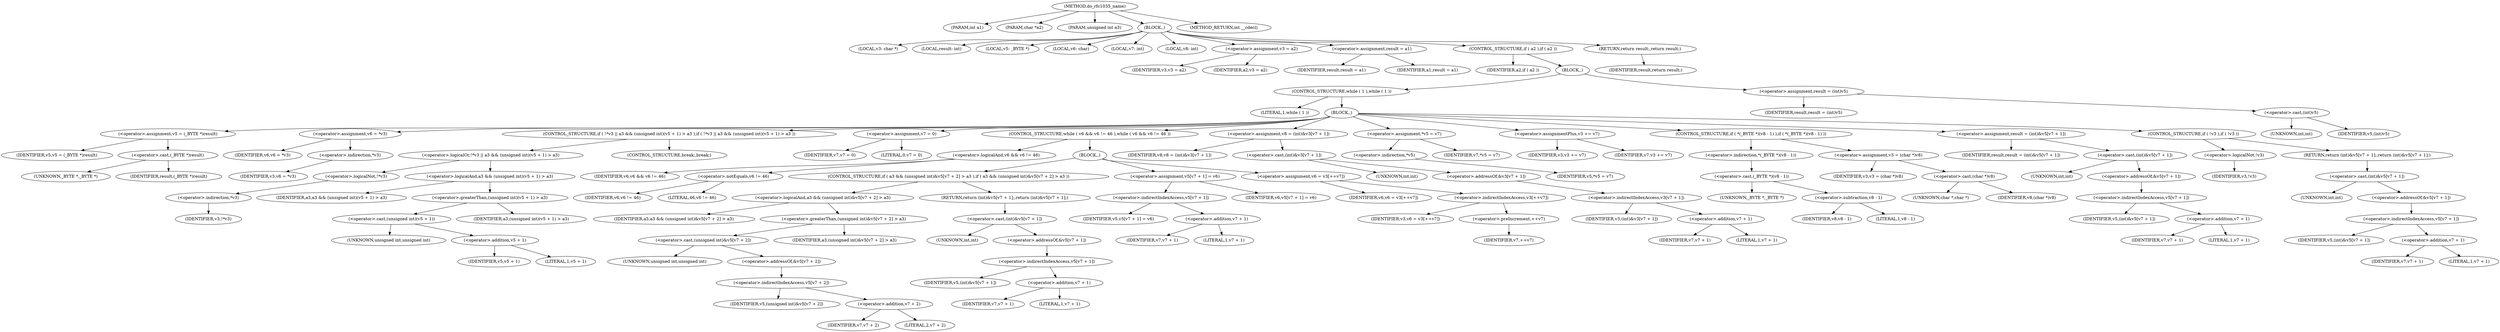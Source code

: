 digraph do_rfc1035_name {  
"1000107" [label = "(METHOD,do_rfc1035_name)" ]
"1000108" [label = "(PARAM,int a1)" ]
"1000109" [label = "(PARAM,char *a2)" ]
"1000110" [label = "(PARAM,unsigned int a3)" ]
"1000111" [label = "(BLOCK,,)" ]
"1000112" [label = "(LOCAL,v3: char *)" ]
"1000113" [label = "(LOCAL,result: int)" ]
"1000114" [label = "(LOCAL,v5: _BYTE *)" ]
"1000115" [label = "(LOCAL,v6: char)" ]
"1000116" [label = "(LOCAL,v7: int)" ]
"1000117" [label = "(LOCAL,v8: int)" ]
"1000118" [label = "(<operator>.assignment,v3 = a2)" ]
"1000119" [label = "(IDENTIFIER,v3,v3 = a2)" ]
"1000120" [label = "(IDENTIFIER,a2,v3 = a2)" ]
"1000121" [label = "(<operator>.assignment,result = a1)" ]
"1000122" [label = "(IDENTIFIER,result,result = a1)" ]
"1000123" [label = "(IDENTIFIER,a1,result = a1)" ]
"1000124" [label = "(CONTROL_STRUCTURE,if ( a2 ),if ( a2 ))" ]
"1000125" [label = "(IDENTIFIER,a2,if ( a2 ))" ]
"1000126" [label = "(BLOCK,,)" ]
"1000127" [label = "(CONTROL_STRUCTURE,while ( 1 ),while ( 1 ))" ]
"1000128" [label = "(LITERAL,1,while ( 1 ))" ]
"1000129" [label = "(BLOCK,,)" ]
"1000130" [label = "(<operator>.assignment,v5 = (_BYTE *)result)" ]
"1000131" [label = "(IDENTIFIER,v5,v5 = (_BYTE *)result)" ]
"1000132" [label = "(<operator>.cast,(_BYTE *)result)" ]
"1000133" [label = "(UNKNOWN,_BYTE *,_BYTE *)" ]
"1000134" [label = "(IDENTIFIER,result,(_BYTE *)result)" ]
"1000135" [label = "(<operator>.assignment,v6 = *v3)" ]
"1000136" [label = "(IDENTIFIER,v6,v6 = *v3)" ]
"1000137" [label = "(<operator>.indirection,*v3)" ]
"1000138" [label = "(IDENTIFIER,v3,v6 = *v3)" ]
"1000139" [label = "(CONTROL_STRUCTURE,if ( !*v3 || a3 && (unsigned int)(v5 + 1) > a3 ),if ( !*v3 || a3 && (unsigned int)(v5 + 1) > a3 ))" ]
"1000140" [label = "(<operator>.logicalOr,!*v3 || a3 && (unsigned int)(v5 + 1) > a3)" ]
"1000141" [label = "(<operator>.logicalNot,!*v3)" ]
"1000142" [label = "(<operator>.indirection,*v3)" ]
"1000143" [label = "(IDENTIFIER,v3,!*v3)" ]
"1000144" [label = "(<operator>.logicalAnd,a3 && (unsigned int)(v5 + 1) > a3)" ]
"1000145" [label = "(IDENTIFIER,a3,a3 && (unsigned int)(v5 + 1) > a3)" ]
"1000146" [label = "(<operator>.greaterThan,(unsigned int)(v5 + 1) > a3)" ]
"1000147" [label = "(<operator>.cast,(unsigned int)(v5 + 1))" ]
"1000148" [label = "(UNKNOWN,unsigned int,unsigned int)" ]
"1000149" [label = "(<operator>.addition,v5 + 1)" ]
"1000150" [label = "(IDENTIFIER,v5,v5 + 1)" ]
"1000151" [label = "(LITERAL,1,v5 + 1)" ]
"1000152" [label = "(IDENTIFIER,a3,(unsigned int)(v5 + 1) > a3)" ]
"1000153" [label = "(CONTROL_STRUCTURE,break;,break;)" ]
"1000154" [label = "(<operator>.assignment,v7 = 0)" ]
"1000155" [label = "(IDENTIFIER,v7,v7 = 0)" ]
"1000156" [label = "(LITERAL,0,v7 = 0)" ]
"1000157" [label = "(CONTROL_STRUCTURE,while ( v6 && v6 != 46 ),while ( v6 && v6 != 46 ))" ]
"1000158" [label = "(<operator>.logicalAnd,v6 && v6 != 46)" ]
"1000159" [label = "(IDENTIFIER,v6,v6 && v6 != 46)" ]
"1000160" [label = "(<operator>.notEquals,v6 != 46)" ]
"1000161" [label = "(IDENTIFIER,v6,v6 != 46)" ]
"1000162" [label = "(LITERAL,46,v6 != 46)" ]
"1000163" [label = "(BLOCK,,)" ]
"1000164" [label = "(CONTROL_STRUCTURE,if ( a3 && (unsigned int)&v5[v7 + 2] > a3 ),if ( a3 && (unsigned int)&v5[v7 + 2] > a3 ))" ]
"1000165" [label = "(<operator>.logicalAnd,a3 && (unsigned int)&v5[v7 + 2] > a3)" ]
"1000166" [label = "(IDENTIFIER,a3,a3 && (unsigned int)&v5[v7 + 2] > a3)" ]
"1000167" [label = "(<operator>.greaterThan,(unsigned int)&v5[v7 + 2] > a3)" ]
"1000168" [label = "(<operator>.cast,(unsigned int)&v5[v7 + 2])" ]
"1000169" [label = "(UNKNOWN,unsigned int,unsigned int)" ]
"1000170" [label = "(<operator>.addressOf,&v5[v7 + 2])" ]
"1000171" [label = "(<operator>.indirectIndexAccess,v5[v7 + 2])" ]
"1000172" [label = "(IDENTIFIER,v5,(unsigned int)&v5[v7 + 2])" ]
"1000173" [label = "(<operator>.addition,v7 + 2)" ]
"1000174" [label = "(IDENTIFIER,v7,v7 + 2)" ]
"1000175" [label = "(LITERAL,2,v7 + 2)" ]
"1000176" [label = "(IDENTIFIER,a3,(unsigned int)&v5[v7 + 2] > a3)" ]
"1000177" [label = "(RETURN,return (int)&v5[v7 + 1];,return (int)&v5[v7 + 1];)" ]
"1000178" [label = "(<operator>.cast,(int)&v5[v7 + 1])" ]
"1000179" [label = "(UNKNOWN,int,int)" ]
"1000180" [label = "(<operator>.addressOf,&v5[v7 + 1])" ]
"1000181" [label = "(<operator>.indirectIndexAccess,v5[v7 + 1])" ]
"1000182" [label = "(IDENTIFIER,v5,(int)&v5[v7 + 1])" ]
"1000183" [label = "(<operator>.addition,v7 + 1)" ]
"1000184" [label = "(IDENTIFIER,v7,v7 + 1)" ]
"1000185" [label = "(LITERAL,1,v7 + 1)" ]
"1000186" [label = "(<operator>.assignment,v5[v7 + 1] = v6)" ]
"1000187" [label = "(<operator>.indirectIndexAccess,v5[v7 + 1])" ]
"1000188" [label = "(IDENTIFIER,v5,v5[v7 + 1] = v6)" ]
"1000189" [label = "(<operator>.addition,v7 + 1)" ]
"1000190" [label = "(IDENTIFIER,v7,v7 + 1)" ]
"1000191" [label = "(LITERAL,1,v7 + 1)" ]
"1000192" [label = "(IDENTIFIER,v6,v5[v7 + 1] = v6)" ]
"1000193" [label = "(<operator>.assignment,v6 = v3[++v7])" ]
"1000194" [label = "(IDENTIFIER,v6,v6 = v3[++v7])" ]
"1000195" [label = "(<operator>.indirectIndexAccess,v3[++v7])" ]
"1000196" [label = "(IDENTIFIER,v3,v6 = v3[++v7])" ]
"1000197" [label = "(<operator>.preIncrement,++v7)" ]
"1000198" [label = "(IDENTIFIER,v7,++v7)" ]
"1000199" [label = "(<operator>.assignment,v8 = (int)&v3[v7 + 1])" ]
"1000200" [label = "(IDENTIFIER,v8,v8 = (int)&v3[v7 + 1])" ]
"1000201" [label = "(<operator>.cast,(int)&v3[v7 + 1])" ]
"1000202" [label = "(UNKNOWN,int,int)" ]
"1000203" [label = "(<operator>.addressOf,&v3[v7 + 1])" ]
"1000204" [label = "(<operator>.indirectIndexAccess,v3[v7 + 1])" ]
"1000205" [label = "(IDENTIFIER,v3,(int)&v3[v7 + 1])" ]
"1000206" [label = "(<operator>.addition,v7 + 1)" ]
"1000207" [label = "(IDENTIFIER,v7,v7 + 1)" ]
"1000208" [label = "(LITERAL,1,v7 + 1)" ]
"1000209" [label = "(<operator>.assignment,*v5 = v7)" ]
"1000210" [label = "(<operator>.indirection,*v5)" ]
"1000211" [label = "(IDENTIFIER,v5,*v5 = v7)" ]
"1000212" [label = "(IDENTIFIER,v7,*v5 = v7)" ]
"1000213" [label = "(<operator>.assignmentPlus,v3 += v7)" ]
"1000214" [label = "(IDENTIFIER,v3,v3 += v7)" ]
"1000215" [label = "(IDENTIFIER,v7,v3 += v7)" ]
"1000216" [label = "(CONTROL_STRUCTURE,if ( *(_BYTE *)(v8 - 1) ),if ( *(_BYTE *)(v8 - 1) ))" ]
"1000217" [label = "(<operator>.indirection,*(_BYTE *)(v8 - 1))" ]
"1000218" [label = "(<operator>.cast,(_BYTE *)(v8 - 1))" ]
"1000219" [label = "(UNKNOWN,_BYTE *,_BYTE *)" ]
"1000220" [label = "(<operator>.subtraction,v8 - 1)" ]
"1000221" [label = "(IDENTIFIER,v8,v8 - 1)" ]
"1000222" [label = "(LITERAL,1,v8 - 1)" ]
"1000223" [label = "(<operator>.assignment,v3 = (char *)v8)" ]
"1000224" [label = "(IDENTIFIER,v3,v3 = (char *)v8)" ]
"1000225" [label = "(<operator>.cast,(char *)v8)" ]
"1000226" [label = "(UNKNOWN,char *,char *)" ]
"1000227" [label = "(IDENTIFIER,v8,(char *)v8)" ]
"1000228" [label = "(<operator>.assignment,result = (int)&v5[v7 + 1])" ]
"1000229" [label = "(IDENTIFIER,result,result = (int)&v5[v7 + 1])" ]
"1000230" [label = "(<operator>.cast,(int)&v5[v7 + 1])" ]
"1000231" [label = "(UNKNOWN,int,int)" ]
"1000232" [label = "(<operator>.addressOf,&v5[v7 + 1])" ]
"1000233" [label = "(<operator>.indirectIndexAccess,v5[v7 + 1])" ]
"1000234" [label = "(IDENTIFIER,v5,(int)&v5[v7 + 1])" ]
"1000235" [label = "(<operator>.addition,v7 + 1)" ]
"1000236" [label = "(IDENTIFIER,v7,v7 + 1)" ]
"1000237" [label = "(LITERAL,1,v7 + 1)" ]
"1000238" [label = "(CONTROL_STRUCTURE,if ( !v3 ),if ( !v3 ))" ]
"1000239" [label = "(<operator>.logicalNot,!v3)" ]
"1000240" [label = "(IDENTIFIER,v3,!v3)" ]
"1000241" [label = "(RETURN,return (int)&v5[v7 + 1];,return (int)&v5[v7 + 1];)" ]
"1000242" [label = "(<operator>.cast,(int)&v5[v7 + 1])" ]
"1000243" [label = "(UNKNOWN,int,int)" ]
"1000244" [label = "(<operator>.addressOf,&v5[v7 + 1])" ]
"1000245" [label = "(<operator>.indirectIndexAccess,v5[v7 + 1])" ]
"1000246" [label = "(IDENTIFIER,v5,(int)&v5[v7 + 1])" ]
"1000247" [label = "(<operator>.addition,v7 + 1)" ]
"1000248" [label = "(IDENTIFIER,v7,v7 + 1)" ]
"1000249" [label = "(LITERAL,1,v7 + 1)" ]
"1000250" [label = "(<operator>.assignment,result = (int)v5)" ]
"1000251" [label = "(IDENTIFIER,result,result = (int)v5)" ]
"1000252" [label = "(<operator>.cast,(int)v5)" ]
"1000253" [label = "(UNKNOWN,int,int)" ]
"1000254" [label = "(IDENTIFIER,v5,(int)v5)" ]
"1000255" [label = "(RETURN,return result;,return result;)" ]
"1000256" [label = "(IDENTIFIER,result,return result;)" ]
"1000257" [label = "(METHOD_RETURN,int __cdecl)" ]
  "1000107" -> "1000108" 
  "1000107" -> "1000109" 
  "1000107" -> "1000110" 
  "1000107" -> "1000111" 
  "1000107" -> "1000257" 
  "1000111" -> "1000112" 
  "1000111" -> "1000113" 
  "1000111" -> "1000114" 
  "1000111" -> "1000115" 
  "1000111" -> "1000116" 
  "1000111" -> "1000117" 
  "1000111" -> "1000118" 
  "1000111" -> "1000121" 
  "1000111" -> "1000124" 
  "1000111" -> "1000255" 
  "1000118" -> "1000119" 
  "1000118" -> "1000120" 
  "1000121" -> "1000122" 
  "1000121" -> "1000123" 
  "1000124" -> "1000125" 
  "1000124" -> "1000126" 
  "1000126" -> "1000127" 
  "1000126" -> "1000250" 
  "1000127" -> "1000128" 
  "1000127" -> "1000129" 
  "1000129" -> "1000130" 
  "1000129" -> "1000135" 
  "1000129" -> "1000139" 
  "1000129" -> "1000154" 
  "1000129" -> "1000157" 
  "1000129" -> "1000199" 
  "1000129" -> "1000209" 
  "1000129" -> "1000213" 
  "1000129" -> "1000216" 
  "1000129" -> "1000228" 
  "1000129" -> "1000238" 
  "1000130" -> "1000131" 
  "1000130" -> "1000132" 
  "1000132" -> "1000133" 
  "1000132" -> "1000134" 
  "1000135" -> "1000136" 
  "1000135" -> "1000137" 
  "1000137" -> "1000138" 
  "1000139" -> "1000140" 
  "1000139" -> "1000153" 
  "1000140" -> "1000141" 
  "1000140" -> "1000144" 
  "1000141" -> "1000142" 
  "1000142" -> "1000143" 
  "1000144" -> "1000145" 
  "1000144" -> "1000146" 
  "1000146" -> "1000147" 
  "1000146" -> "1000152" 
  "1000147" -> "1000148" 
  "1000147" -> "1000149" 
  "1000149" -> "1000150" 
  "1000149" -> "1000151" 
  "1000154" -> "1000155" 
  "1000154" -> "1000156" 
  "1000157" -> "1000158" 
  "1000157" -> "1000163" 
  "1000158" -> "1000159" 
  "1000158" -> "1000160" 
  "1000160" -> "1000161" 
  "1000160" -> "1000162" 
  "1000163" -> "1000164" 
  "1000163" -> "1000186" 
  "1000163" -> "1000193" 
  "1000164" -> "1000165" 
  "1000164" -> "1000177" 
  "1000165" -> "1000166" 
  "1000165" -> "1000167" 
  "1000167" -> "1000168" 
  "1000167" -> "1000176" 
  "1000168" -> "1000169" 
  "1000168" -> "1000170" 
  "1000170" -> "1000171" 
  "1000171" -> "1000172" 
  "1000171" -> "1000173" 
  "1000173" -> "1000174" 
  "1000173" -> "1000175" 
  "1000177" -> "1000178" 
  "1000178" -> "1000179" 
  "1000178" -> "1000180" 
  "1000180" -> "1000181" 
  "1000181" -> "1000182" 
  "1000181" -> "1000183" 
  "1000183" -> "1000184" 
  "1000183" -> "1000185" 
  "1000186" -> "1000187" 
  "1000186" -> "1000192" 
  "1000187" -> "1000188" 
  "1000187" -> "1000189" 
  "1000189" -> "1000190" 
  "1000189" -> "1000191" 
  "1000193" -> "1000194" 
  "1000193" -> "1000195" 
  "1000195" -> "1000196" 
  "1000195" -> "1000197" 
  "1000197" -> "1000198" 
  "1000199" -> "1000200" 
  "1000199" -> "1000201" 
  "1000201" -> "1000202" 
  "1000201" -> "1000203" 
  "1000203" -> "1000204" 
  "1000204" -> "1000205" 
  "1000204" -> "1000206" 
  "1000206" -> "1000207" 
  "1000206" -> "1000208" 
  "1000209" -> "1000210" 
  "1000209" -> "1000212" 
  "1000210" -> "1000211" 
  "1000213" -> "1000214" 
  "1000213" -> "1000215" 
  "1000216" -> "1000217" 
  "1000216" -> "1000223" 
  "1000217" -> "1000218" 
  "1000218" -> "1000219" 
  "1000218" -> "1000220" 
  "1000220" -> "1000221" 
  "1000220" -> "1000222" 
  "1000223" -> "1000224" 
  "1000223" -> "1000225" 
  "1000225" -> "1000226" 
  "1000225" -> "1000227" 
  "1000228" -> "1000229" 
  "1000228" -> "1000230" 
  "1000230" -> "1000231" 
  "1000230" -> "1000232" 
  "1000232" -> "1000233" 
  "1000233" -> "1000234" 
  "1000233" -> "1000235" 
  "1000235" -> "1000236" 
  "1000235" -> "1000237" 
  "1000238" -> "1000239" 
  "1000238" -> "1000241" 
  "1000239" -> "1000240" 
  "1000241" -> "1000242" 
  "1000242" -> "1000243" 
  "1000242" -> "1000244" 
  "1000244" -> "1000245" 
  "1000245" -> "1000246" 
  "1000245" -> "1000247" 
  "1000247" -> "1000248" 
  "1000247" -> "1000249" 
  "1000250" -> "1000251" 
  "1000250" -> "1000252" 
  "1000252" -> "1000253" 
  "1000252" -> "1000254" 
  "1000255" -> "1000256" 
}
